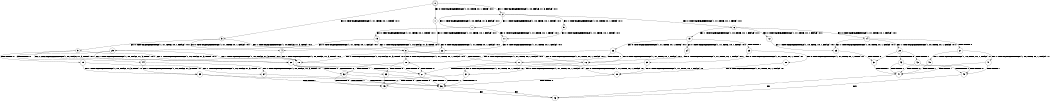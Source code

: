 digraph BCG {
size = "7, 10.5";
center = TRUE;
node [shape = circle];
0 [peripheries = 2];
0 -> 1 [label = "EX !0 !ATOMIC_EXCH_BRANCH (1, +1, TRUE, +0, 1, TRUE) !:0:1:"];
0 -> 2 [label = "EX !1 !ATOMIC_EXCH_BRANCH (1, +0, FALSE, +1, 3, FALSE) !:0:1:"];
0 -> 3 [label = "EX !0 !ATOMIC_EXCH_BRANCH (1, +1, TRUE, +0, 1, TRUE) !:0:1:"];
1 -> 4 [label = "EX !0 !ATOMIC_EXCH_BRANCH (1, +1, TRUE, +0, 1, FALSE) !:0:1:"];
2 -> 5 [label = "EX !1 !ATOMIC_EXCH_BRANCH (1, +0, TRUE, +0, 1, TRUE) !:0:1:"];
2 -> 6 [label = "EX !0 !ATOMIC_EXCH_BRANCH (1, +1, TRUE, +0, 1, TRUE) !:0:1:"];
2 -> 7 [label = "EX !1 !ATOMIC_EXCH_BRANCH (1, +0, TRUE, +0, 1, TRUE) !:0:1:"];
3 -> 4 [label = "EX !0 !ATOMIC_EXCH_BRANCH (1, +1, TRUE, +0, 1, FALSE) !:0:1:"];
3 -> 8 [label = "EX !1 !ATOMIC_EXCH_BRANCH (1, +0, FALSE, +1, 3, TRUE) !:0:1:"];
3 -> 9 [label = "EX !0 !ATOMIC_EXCH_BRANCH (1, +1, TRUE, +0, 1, FALSE) !:0:1:"];
4 -> 10 [label = "EX !1 !ATOMIC_EXCH_BRANCH (1, +0, FALSE, +1, 3, TRUE) !:0:1:"];
5 -> 11 [label = "EX !0 !ATOMIC_EXCH_BRANCH (1, +1, TRUE, +0, 1, TRUE) !:0:1:"];
6 -> 12 [label = "EX !0 !ATOMIC_EXCH_BRANCH (1, +1, TRUE, +0, 1, FALSE) !:0:1:"];
6 -> 13 [label = "EX !1 !ATOMIC_EXCH_BRANCH (1, +0, TRUE, +0, 1, FALSE) !:0:1:"];
6 -> 14 [label = "EX !0 !ATOMIC_EXCH_BRANCH (1, +1, TRUE, +0, 1, FALSE) !:0:1:"];
7 -> 11 [label = "EX !0 !ATOMIC_EXCH_BRANCH (1, +1, TRUE, +0, 1, TRUE) !:0:1:"];
7 -> 15 [label = "EX !0 !ATOMIC_EXCH_BRANCH (1, +1, TRUE, +0, 1, TRUE) !:0:1:"];
7 -> 2 [label = "EX !1 !ATOMIC_EXCH_BRANCH (1, +0, FALSE, +1, 3, FALSE) !:0:1:"];
8 -> 16 [label = "EX !0 !ATOMIC_EXCH_BRANCH (1, +1, TRUE, +0, 1, FALSE) !:0:1:"];
8 -> 17 [label = "TERMINATE !1"];
8 -> 18 [label = "EX !0 !ATOMIC_EXCH_BRANCH (1, +1, TRUE, +0, 1, FALSE) !:0:1:"];
9 -> 10 [label = "EX !1 !ATOMIC_EXCH_BRANCH (1, +0, FALSE, +1, 3, TRUE) !:0:1:"];
9 -> 19 [label = "TERMINATE !0"];
9 -> 20 [label = "EX !1 !ATOMIC_EXCH_BRANCH (1, +0, FALSE, +1, 3, TRUE) !:0:1:"];
10 -> 21 [label = "TERMINATE !0"];
11 -> 22 [label = "EX !0 !ATOMIC_EXCH_BRANCH (1, +1, TRUE, +0, 1, FALSE) !:0:1:"];
12 -> 23 [label = "EX !1 !ATOMIC_EXCH_BRANCH (1, +0, TRUE, +0, 1, FALSE) !:0:1:"];
13 -> 24 [label = "EX !0 !ATOMIC_EXCH_BRANCH (1, +1, TRUE, +0, 1, TRUE) !:0:1:"];
13 -> 25 [label = "TERMINATE !1"];
13 -> 26 [label = "EX !0 !ATOMIC_EXCH_BRANCH (1, +1, TRUE, +0, 1, TRUE) !:0:1:"];
14 -> 23 [label = "EX !1 !ATOMIC_EXCH_BRANCH (1, +0, TRUE, +0, 1, FALSE) !:0:1:"];
14 -> 27 [label = "TERMINATE !0"];
14 -> 28 [label = "EX !1 !ATOMIC_EXCH_BRANCH (1, +0, TRUE, +0, 1, FALSE) !:0:1:"];
15 -> 22 [label = "EX !0 !ATOMIC_EXCH_BRANCH (1, +1, TRUE, +0, 1, FALSE) !:0:1:"];
15 -> 8 [label = "EX !1 !ATOMIC_EXCH_BRANCH (1, +0, FALSE, +1, 3, TRUE) !:0:1:"];
15 -> 29 [label = "EX !0 !ATOMIC_EXCH_BRANCH (1, +1, TRUE, +0, 1, FALSE) !:0:1:"];
16 -> 21 [label = "TERMINATE !0"];
17 -> 30 [label = "EX !0 !ATOMIC_EXCH_BRANCH (1, +1, TRUE, +0, 1, FALSE) !:0:"];
17 -> 31 [label = "EX !0 !ATOMIC_EXCH_BRANCH (1, +1, TRUE, +0, 1, FALSE) !:0:"];
18 -> 21 [label = "TERMINATE !0"];
18 -> 32 [label = "TERMINATE !1"];
18 -> 33 [label = "TERMINATE !0"];
19 -> 34 [label = "EX !1 !ATOMIC_EXCH_BRANCH (1, +0, FALSE, +1, 3, TRUE) !:1:"];
19 -> 35 [label = "EX !1 !ATOMIC_EXCH_BRANCH (1, +0, FALSE, +1, 3, TRUE) !:1:"];
20 -> 21 [label = "TERMINATE !0"];
20 -> 32 [label = "TERMINATE !1"];
20 -> 33 [label = "TERMINATE !0"];
21 -> 36 [label = "TERMINATE !1"];
22 -> 10 [label = "EX !1 !ATOMIC_EXCH_BRANCH (1, +0, FALSE, +1, 3, TRUE) !:0:1:"];
23 -> 37 [label = "TERMINATE !0"];
24 -> 16 [label = "EX !0 !ATOMIC_EXCH_BRANCH (1, +1, TRUE, +0, 1, FALSE) !:0:1:"];
25 -> 38 [label = "EX !0 !ATOMIC_EXCH_BRANCH (1, +1, TRUE, +0, 1, TRUE) !:0:"];
25 -> 39 [label = "EX !0 !ATOMIC_EXCH_BRANCH (1, +1, TRUE, +0, 1, TRUE) !:0:"];
26 -> 16 [label = "EX !0 !ATOMIC_EXCH_BRANCH (1, +1, TRUE, +0, 1, FALSE) !:0:1:"];
26 -> 17 [label = "TERMINATE !1"];
26 -> 18 [label = "EX !0 !ATOMIC_EXCH_BRANCH (1, +1, TRUE, +0, 1, FALSE) !:0:1:"];
27 -> 40 [label = "EX !1 !ATOMIC_EXCH_BRANCH (1, +0, TRUE, +0, 1, FALSE) !:1:"];
27 -> 41 [label = "EX !1 !ATOMIC_EXCH_BRANCH (1, +0, TRUE, +0, 1, FALSE) !:1:"];
28 -> 37 [label = "TERMINATE !0"];
28 -> 42 [label = "TERMINATE !1"];
28 -> 43 [label = "TERMINATE !0"];
29 -> 10 [label = "EX !1 !ATOMIC_EXCH_BRANCH (1, +0, FALSE, +1, 3, TRUE) !:0:1:"];
29 -> 44 [label = "TERMINATE !0"];
29 -> 20 [label = "EX !1 !ATOMIC_EXCH_BRANCH (1, +0, FALSE, +1, 3, TRUE) !:0:1:"];
30 -> 36 [label = "TERMINATE !0"];
31 -> 36 [label = "TERMINATE !0"];
31 -> 45 [label = "TERMINATE !0"];
32 -> 36 [label = "TERMINATE !0"];
32 -> 45 [label = "TERMINATE !0"];
33 -> 36 [label = "TERMINATE !1"];
33 -> 45 [label = "TERMINATE !1"];
34 -> 36 [label = "TERMINATE !1"];
35 -> 36 [label = "TERMINATE !1"];
35 -> 45 [label = "TERMINATE !1"];
36 -> 46 [label = "exit"];
37 -> 47 [label = "TERMINATE !1"];
38 -> 30 [label = "EX !0 !ATOMIC_EXCH_BRANCH (1, +1, TRUE, +0, 1, FALSE) !:0:"];
39 -> 30 [label = "EX !0 !ATOMIC_EXCH_BRANCH (1, +1, TRUE, +0, 1, FALSE) !:0:"];
39 -> 31 [label = "EX !0 !ATOMIC_EXCH_BRANCH (1, +1, TRUE, +0, 1, FALSE) !:0:"];
40 -> 47 [label = "TERMINATE !1"];
41 -> 47 [label = "TERMINATE !1"];
41 -> 48 [label = "TERMINATE !1"];
42 -> 47 [label = "TERMINATE !0"];
42 -> 48 [label = "TERMINATE !0"];
43 -> 47 [label = "TERMINATE !1"];
43 -> 48 [label = "TERMINATE !1"];
44 -> 34 [label = "EX !1 !ATOMIC_EXCH_BRANCH (1, +0, FALSE, +1, 3, TRUE) !:1:"];
44 -> 35 [label = "EX !1 !ATOMIC_EXCH_BRANCH (1, +0, FALSE, +1, 3, TRUE) !:1:"];
45 -> 46 [label = "exit"];
47 -> 46 [label = "exit"];
48 -> 46 [label = "exit"];
}
